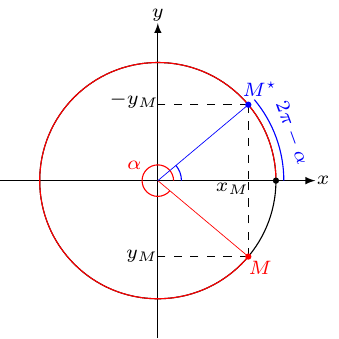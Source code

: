 \documentclass[crop]{standalone}
\usepackage[dvipsnames]{xcolor}
\usepackage{tikz}
\usetikzlibrary{positioning}

\begin{document}
  \begin{tikzpicture}[font=\scriptsize]
    \def\r{1.5}
    \def\t{320}
    \def\ox{2.0}
    \def\oy{2.0}
    
    \def\xm{\r*cos(\t)}
    \def\ym{\r*sin(\t)}

    \draw[-latex,line width=0.25pt]({-\ox},0) -- ({\ox},0);
    \node at ({\ox+0.1},0) {$x$};
    
    \draw[-latex,line width=0.25pt](0,{-\oy}) -- (0,{\oy});
    \node at (0,{\oy+0.1}) {$y$};
    
    \draw (0,0) circle ({\r});

    \draw[dashed] ({\xm},{\ym}) -- ({\xm},0);
    \draw[dashed] ({\xm},{\ym}) -- (0,{\ym});

    \draw[dashed] ({\xm},{-\ym}) -- ({\xm},0);
    \draw[dashed] ({\xm},{-\ym}) -- (0,{-\ym});

    \draw[red] (\r,0) arc (0:\t:\r);
    \draw[red] (0.2,0) arc (0:\t:0.2);
    \node[red] at (-0.3,0.2) {$\alpha$};
    \draw[red,line width=0.25pt] (0,0) -- ({\xm},{\ym});
    \fill[red] ({\xm},{\ym}) circle (0.04);

    \draw[blue] (0.3,0) arc (0:360-\t:0.3);
    \draw[blue] (\r+0.1,0) arc (0:360-\t:\r+0.1);
    % \node[blue] at (0.9,0.12) {$180^{\circ}-\alpha$};
    \node[blue,rotate=-70] at (1.7,0.6) {$2\pi-\alpha$};
    \draw[blue,line width=0.25pt] (0,0) -- ({\xm},{-\ym});
    \fill[blue] ({\xm},{-\ym}) circle (0.04);

    \fill[black] (\r,0) circle (0.04);

    \node at ({\xm-0.2},-0.1) {$x_{M}$};
    \node at (-0.2,{\ym}) {$y_{M}$};
    \node at (-0.3,{-\ym+0.05}) {$-y_{M}$};

    \node[red] at ({\xm+0.15},{\ym-0.15}) {$M$};
    \node[blue] at ({\xm+0.15},{-\ym+0.2}) {$M^{\star}$};


  \end{tikzpicture}%
\end{document}